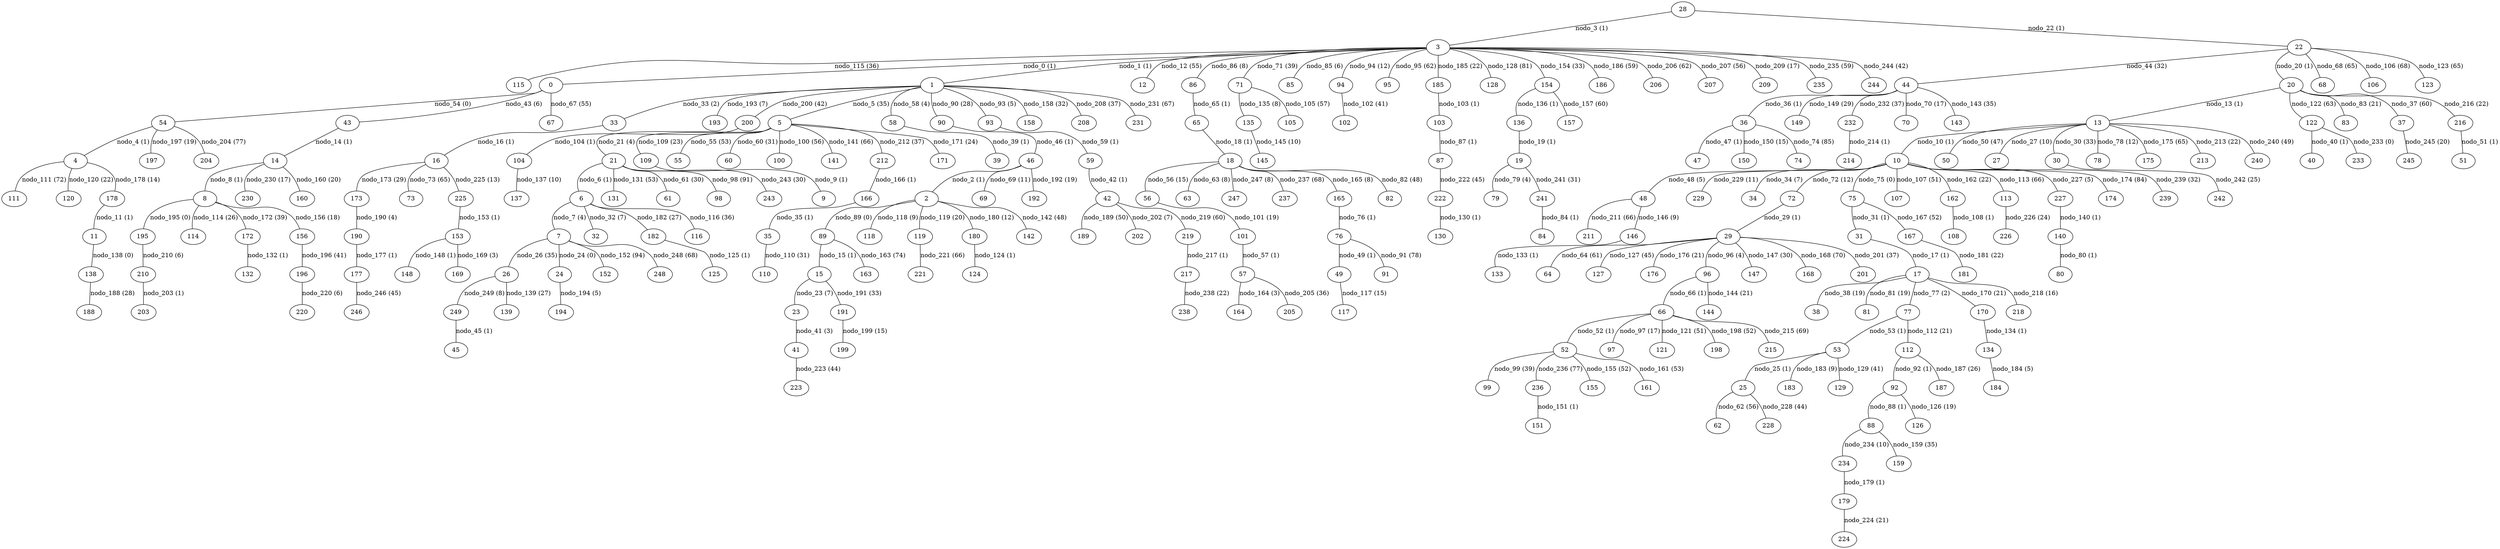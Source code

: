 graph {
  28 -- 3 [label="nodo_3 (1)"];
  28 -- 22 [label="nodo_22 (1)"];
  44 -- 36 [label="nodo_36 (1)"];
  36 -- 47 [label="nodo_47 (1)"];
  3 -- 115 [label="nodo_115 (36)"];
  3 -- 0 [label="nodo_0 (1)"];
  3 -- 1 [label="nodo_1 (1)"];
  54 -- 4 [label="nodo_4 (1)"];
  13 -- 10 [label="nodo_10 (1)"];
  3 -- 12 [label="nodo_12 (55)"];
  20 -- 13 [label="nodo_13 (1)"];
  33 -- 16 [label="nodo_16 (1)"];
  65 -- 18 [label="nodo_18 (1)"];
  136 -- 19 [label="nodo_19 (1)"];
  22 -- 20 [label="nodo_20 (1)"];
  122 -- 40 [label="nodo_40 (1)"];
  10 -- 48 [label="nodo_48 (5)"];
  76 -- 49 [label="nodo_49 (1)"];
  13 -- 50 [label="nodo_50 (47)"];
  18 -- 56 [label="nodo_56 (15)"];
  101 -- 57 [label="nodo_57 (1)"];
  18 -- 63 [label="nodo_63 (8)"];
  86 -- 65 [label="nodo_65 (1)"];
  3 -- 71 [label="nodo_71 (39)"];
  19 -- 79 [label="nodo_79 (4)"];
  20 -- 83 [label="nodo_83 (21)"];
  3 -- 85 [label="nodo_85 (6)"];
  3 -- 86 [label="nodo_86 (8)"];
  103 -- 87 [label="nodo_87 (1)"];
  3 -- 94 [label="nodo_94 (12)"];
  3 -- 95 [label="nodo_95 (62)"];
  185 -- 103 [label="nodo_103 (1)"];
  49 -- 117 [label="nodo_117 (15)"];
  3 -- 128 [label="nodo_128 (81)"];
  71 -- 135 [label="nodo_135 (8)"];
  154 -- 136 [label="nodo_136 (1)"];
  3 -- 154 [label="nodo_154 (33)"];
  57 -- 164 [label="nodo_164 (3)"];
  16 -- 173 [label="nodo_173 (29)"];
  190 -- 177 [label="nodo_177 (1)"];
  3 -- 185 [label="nodo_185 (22)"];
  3 -- 186 [label="nodo_186 (59)"];
  1 -- 193 [label="nodo_193 (7)"];
  3 -- 206 [label="nodo_206 (62)"];
  3 -- 207 [label="nodo_207 (56)"];
  3 -- 209 [label="nodo_209 (17)"];
  48 -- 211 [label="nodo_211 (66)"];
  3 -- 235 [label="nodo_235 (59)"];
  3 -- 244 [label="nodo_244 (42)"];
  18 -- 247 [label="nodo_247 (8)"];
  20 -- 37 [label="nodo_37 (60)"];
  22 -- 44 [label="nodo_44 (32)"];
  22 -- 68 [label="nodo_68 (65)"];
  22 -- 106 [label="nodo_106 (68)"];
  22 -- 123 [label="nodo_123 (65)"];
  44 -- 149 [label="nodo_149 (29)"];
  232 -- 214 [label="nodo_214 (1)"];
  14 -- 8 [label="nodo_8 (1)"];
  43 -- 14 [label="nodo_14 (1)"];
  89 -- 15 [label="nodo_15 (1)"];
  59 -- 42 [label="nodo_42 (1)"];
  0 -- 43 [label="nodo_43 (6)"];
  0 -- 54 [label="nodo_54 (0)"];
  0 -- 67 [label="nodo_67 (55)"];
  200 -- 104 [label="nodo_104 (1)"];
  4 -- 111 [label="nodo_111 (72)"];
  4 -- 120 [label="nodo_120 (22)"];
  104 -- 137 [label="nodo_137 (10)"];
  8 -- 195 [label="nodo_195 (0)"];
  1 -- 5 [label="nodo_5 (35)"];
  1 -- 33 [label="nodo_33 (2)"];
  58 -- 39 [label="nodo_39 (1)"];
  90 -- 46 [label="nodo_46 (1)"];
  1 -- 58 [label="nodo_58 (4)"];
  93 -- 59 [label="nodo_59 (1)"];
  1 -- 90 [label="nodo_90 (28)"];
  1 -- 93 [label="nodo_93 (5)"];
  153 -- 148 [label="nodo_148 (1)"];
  1 -- 158 [label="nodo_158 (32)"];
  1 -- 200 [label="nodo_200 (42)"];
  1 -- 208 [label="nodo_208 (37)"];
  10 -- 229 [label="nodo_229 (11)"];
  1 -- 231 [label="nodo_231 (67)"];
  13 -- 27 [label="nodo_27 (10)"];
  216 -- 51 [label="nodo_51 (1)"];
  20 -- 122 [label="nodo_122 (63)"];
  20 -- 216 [label="nodo_216 (22)"];
  54 -- 197 [label="nodo_197 (19)"];
  54 -- 204 [label="nodo_204 (77)"];
  178 -- 11 [label="nodo_11 (1)"];
  11 -- 138 [label="nodo_138 (0)"];
  4 -- 178 [label="nodo_178 (14)"];
  31 -- 17 [label="nodo_17 (1)"];
  53 -- 25 [label="nodo_25 (1)"];
  13 -- 30 [label="nodo_30 (33)"];
  10 -- 34 [label="nodo_34 (7)"];
  25 -- 62 [label="nodo_62 (56)"];
  13 -- 78 [label="nodo_78 (12)"];
  94 -- 102 [label="nodo_102 (41)"];
  13 -- 175 [label="nodo_175 (65)"];
  13 -- 213 [label="nodo_213 (22)"];
  13 -- 240 [label="nodo_240 (49)"];
  72 -- 29 [label="nodo_29 (1)"];
  75 -- 31 [label="nodo_31 (1)"];
  66 -- 52 [label="nodo_52 (1)"];
  29 -- 64 [label="nodo_64 (61)"];
  10 -- 72 [label="nodo_72 (12)"];
  10 -- 75 [label="nodo_75 (0)"];
  140 -- 80 [label="nodo_80 (1)"];
  10 -- 107 [label="nodo_107 (51)"];
  162 -- 108 [label="nodo_108 (1)"];
  10 -- 113 [label="nodo_113 (66)"];
  29 -- 127 [label="nodo_127 (45)"];
  146 -- 133 [label="nodo_133 (1)"];
  227 -- 140 [label="nodo_140 (1)"];
  10 -- 162 [label="nodo_162 (22)"];
  10 -- 174 [label="nodo_174 (84)"];
  10 -- 227 [label="nodo_227 (5)"];
  10 -- 239 [label="nodo_239 (32)"];
  75 -- 167 [label="nodo_167 (52)"];
  16 -- 73 [label="nodo_73 (65)"];
  225 -- 153 [label="nodo_153 (1)"];
  16 -- 225 [label="nodo_225 (13)"];
  17 -- 38 [label="nodo_38 (19)"];
  17 -- 81 [label="nodo_81 (19)"];
  167 -- 181 [label="nodo_181 (22)"];
  77 -- 53 [label="nodo_53 (1)"];
  17 -- 77 [label="nodo_77 (2)"];
  170 -- 134 [label="nodo_134 (1)"];
  17 -- 170 [label="nodo_170 (21)"];
  17 -- 218 [label="nodo_218 (16)"];
  14 -- 230 [label="nodo_230 (17)"];
  42 -- 189 [label="nodo_189 (50)"];
  42 -- 202 [label="nodo_202 (7)"];
  92 -- 88 [label="nodo_88 (1)"];
  112 -- 92 [label="nodo_92 (1)"];
  77 -- 112 [label="nodo_112 (21)"];
  92 -- 126 [label="nodo_126 (19)"];
  234 -- 179 [label="nodo_179 (1)"];
  53 -- 183 [label="nodo_183 (9)"];
  179 -- 224 [label="nodo_224 (21)"];
  8 -- 114 [label="nodo_114 (26)"];
  172 -- 132 [label="nodo_132 (1)"];
  8 -- 156 [label="nodo_156 (18)"];
  14 -- 160 [label="nodo_160 (20)"];
  219 -- 217 [label="nodo_217 (1)"];
  42 -- 219 [label="nodo_219 (60)"];
  217 -- 238 [label="nodo_238 (22)"];
  48 -- 146 [label="nodo_146 (9)"];
  53 -- 129 [label="nodo_129 (41)"];
  8 -- 172 [label="nodo_172 (39)"];
  156 -- 196 [label="nodo_196 (41)"];
  210 -- 203 [label="nodo_203 (1)"];
  25 -- 228 [label="nodo_228 (44)"];
  30 -- 242 [label="nodo_242 (25)"];
  18 -- 237 [label="nodo_237 (68)"];
  195 -- 210 [label="nodo_210 (6)"];
  165 -- 76 [label="nodo_76 (1)"];
  18 -- 82 [label="nodo_82 (48)"];
  71 -- 105 [label="nodo_105 (57)"];
  18 -- 165 [label="nodo_165 (8)"];
  29 -- 176 [label="nodo_176 (21)"];
  96 -- 66 [label="nodo_66 (1)"];
  29 -- 96 [label="nodo_96 (4)"];
  29 -- 147 [label="nodo_147 (30)"];
  29 -- 168 [label="nodo_168 (70)"];
  29 -- 201 [label="nodo_201 (37)"];
  138 -- 188 [label="nodo_188 (28)"];
  153 -- 169 [label="nodo_169 (3)"];
  76 -- 91 [label="nodo_91 (78)"];
  96 -- 144 [label="nodo_144 (21)"];
  66 -- 97 [label="nodo_97 (17)"];
  66 -- 121 [label="nodo_121 (51)"];
  66 -- 198 [label="nodo_198 (52)"];
  66 -- 215 [label="nodo_215 (69)"];
  52 -- 99 [label="nodo_99 (39)"];
  236 -- 151 [label="nodo_151 (1)"];
  52 -- 155 [label="nodo_155 (52)"];
  52 -- 161 [label="nodo_161 (53)"];
  52 -- 236 [label="nodo_236 (77)"];
  222 -- 130 [label="nodo_130 (1)"];
  87 -- 222 [label="nodo_222 (45)"];
  56 -- 101 [label="nodo_101 (19)"];
  57 -- 205 [label="nodo_205 (36)"];
  134 -- 184 [label="nodo_184 (5)"];
  196 -- 220 [label="nodo_220 (6)"];
  112 -- 187 [label="nodo_187 (26)"];
  88 -- 159 [label="nodo_159 (35)"];
  46 -- 2 [label="nodo_2 (1)"];
  46 -- 69 [label="nodo_69 (11)"];
  46 -- 192 [label="nodo_192 (19)"];
  88 -- 234 [label="nodo_234 (10)"];
  21 -- 6 [label="nodo_6 (1)"];
  15 -- 23 [label="nodo_23 (7)"];
  2 -- 89 [label="nodo_89 (0)"];
  2 -- 118 [label="nodo_118 (9)"];
  2 -- 119 [label="nodo_119 (20)"];
  180 -- 124 [label="nodo_124 (1)"];
  2 -- 142 [label="nodo_142 (48)"];
  89 -- 163 [label="nodo_163 (74)"];
  2 -- 180 [label="nodo_180 (12)"];
  23 -- 41 [label="nodo_41 (3)"];
  15 -- 191 [label="nodo_191 (33)"];
  44 -- 70 [label="nodo_70 (17)"];
  44 -- 143 [label="nodo_143 (35)"];
  36 -- 150 [label="nodo_150 (15)"];
  44 -- 232 [label="nodo_232 (37)"];
  36 -- 74 [label="nodo_74 (85)"];
  154 -- 157 [label="nodo_157 (60)"];
  173 -- 190 [label="nodo_190 (4)"];
  177 -- 246 [label="nodo_246 (45)"];
  241 -- 84 [label="nodo_84 (1)"];
  19 -- 241 [label="nodo_241 (31)"];
  6 -- 7 [label="nodo_7 (4)"];
  109 -- 9 [label="nodo_9 (1)"];
  5 -- 21 [label="nodo_21 (4)"];
  7 -- 26 [label="nodo_26 (35)"];
  6 -- 32 [label="nodo_32 (7)"];
  166 -- 35 [label="nodo_35 (1)"];
  249 -- 45 [label="nodo_45 (1)"];
  5 -- 55 [label="nodo_55 (53)"];
  5 -- 60 [label="nodo_60 (31)"];
  5 -- 100 [label="nodo_100 (56)"];
  5 -- 109 [label="nodo_109 (23)"];
  35 -- 110 [label="nodo_110 (31)"];
  21 -- 131 [label="nodo_131 (53)"];
  5 -- 141 [label="nodo_141 (66)"];
  212 -- 166 [label="nodo_166 (1)"];
  5 -- 171 [label="nodo_171 (24)"];
  5 -- 212 [label="nodo_212 (37)"];
  135 -- 145 [label="nodo_145 (10)"];
  21 -- 61 [label="nodo_61 (30)"];
  21 -- 98 [label="nodo_98 (91)"];
  182 -- 125 [label="nodo_125 (1)"];
  21 -- 243 [label="nodo_243 (30)"];
  7 -- 24 [label="nodo_24 (0)"];
  6 -- 116 [label="nodo_116 (36)"];
  6 -- 182 [label="nodo_182 (27)"];
  119 -- 221 [label="nodo_221 (66)"];
  191 -- 199 [label="nodo_199 (15)"];
  41 -- 223 [label="nodo_223 (44)"];
  26 -- 139 [label="nodo_139 (27)"];
  7 -- 152 [label="nodo_152 (94)"];
  24 -- 194 [label="nodo_194 (5)"];
  7 -- 248 [label="nodo_248 (68)"];
  37 -- 245 [label="nodo_245 (20)"];
  122 -- 233 [label="nodo_233 (0)"];
  113 -- 226 [label="nodo_226 (24)"];
  26 -- 249 [label="nodo_249 (8)"];
}